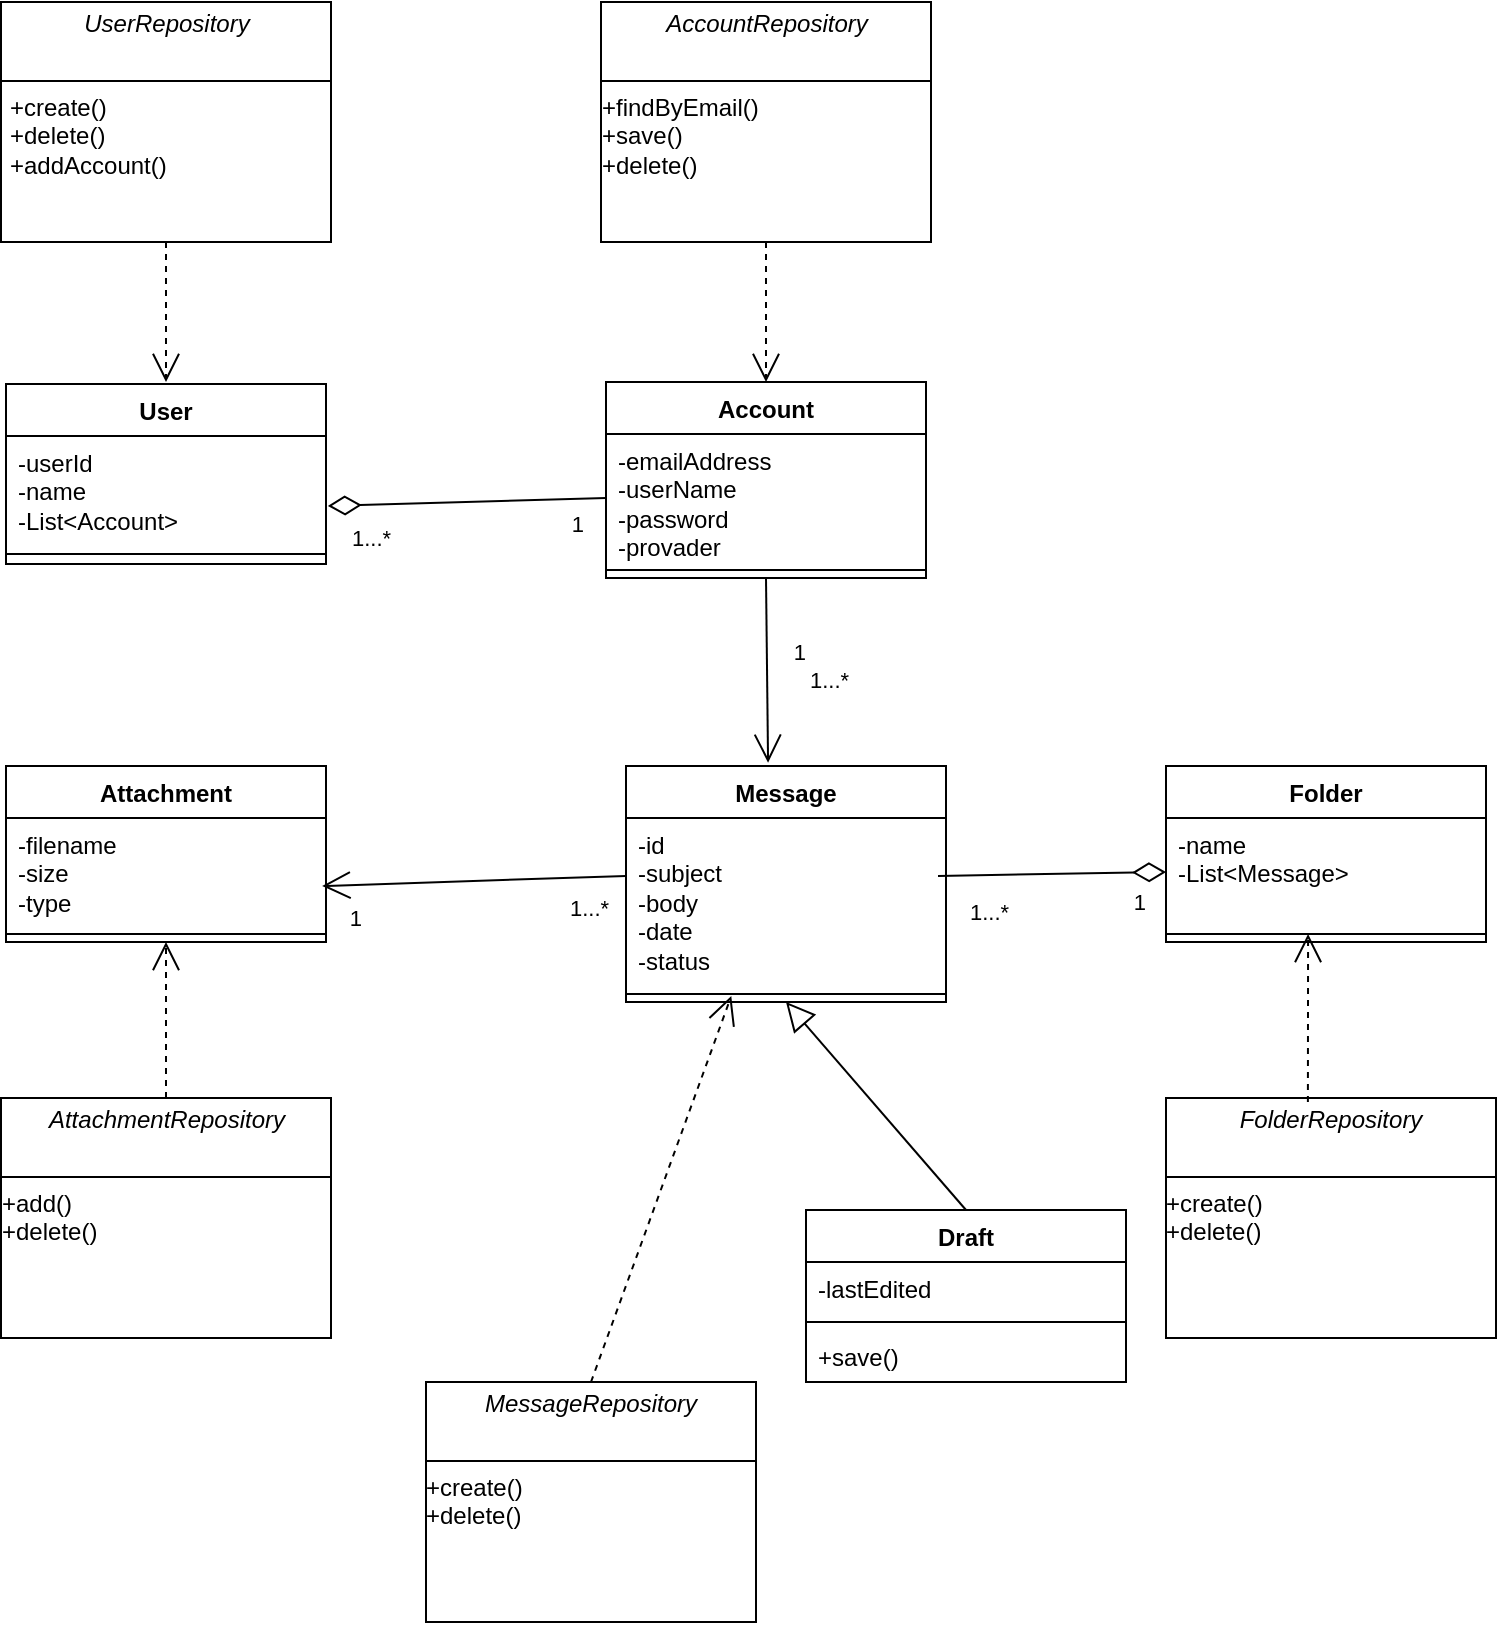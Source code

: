 <mxfile version="28.2.5">
  <diagram name="Сторінка-1" id="fLb4hVmoqWNQrLmuSvkw">
    <mxGraphModel dx="1678" dy="893" grid="1" gridSize="10" guides="1" tooltips="1" connect="1" arrows="1" fold="1" page="1" pageScale="1" pageWidth="827" pageHeight="1169" math="0" shadow="0">
      <root>
        <mxCell id="0" />
        <mxCell id="1" parent="0" />
        <mxCell id="WjGef6r_3E7XKmBXlU5u-5" value="User" style="swimlane;fontStyle=1;align=center;verticalAlign=top;childLayout=stackLayout;horizontal=1;startSize=26;horizontalStack=0;resizeParent=1;resizeParentMax=0;resizeLast=0;collapsible=1;marginBottom=0;whiteSpace=wrap;html=1;" parent="1" vertex="1">
          <mxGeometry x="310" y="401" width="160" height="90" as="geometry" />
        </mxCell>
        <mxCell id="WjGef6r_3E7XKmBXlU5u-6" value="&lt;div&gt;-userId&lt;/div&gt;&lt;div&gt;-name&lt;/div&gt;&lt;div&gt;-List&amp;lt;Account&amp;gt;&lt;/div&gt;" style="text;strokeColor=none;fillColor=none;align=left;verticalAlign=top;spacingLeft=4;spacingRight=4;overflow=hidden;rotatable=0;points=[[0,0.5],[1,0.5]];portConstraint=eastwest;whiteSpace=wrap;html=1;" parent="WjGef6r_3E7XKmBXlU5u-5" vertex="1">
          <mxGeometry y="26" width="160" height="54" as="geometry" />
        </mxCell>
        <mxCell id="WjGef6r_3E7XKmBXlU5u-7" value="" style="line;strokeWidth=1;fillColor=none;align=left;verticalAlign=middle;spacingTop=-1;spacingLeft=3;spacingRight=3;rotatable=0;labelPosition=right;points=[];portConstraint=eastwest;strokeColor=inherit;" parent="WjGef6r_3E7XKmBXlU5u-5" vertex="1">
          <mxGeometry y="80" width="160" height="10" as="geometry" />
        </mxCell>
        <mxCell id="WjGef6r_3E7XKmBXlU5u-9" value="Account" style="swimlane;fontStyle=1;align=center;verticalAlign=top;childLayout=stackLayout;horizontal=1;startSize=26;horizontalStack=0;resizeParent=1;resizeParentMax=0;resizeLast=0;collapsible=1;marginBottom=0;whiteSpace=wrap;html=1;" parent="1" vertex="1">
          <mxGeometry x="610" y="400" width="160" height="98" as="geometry" />
        </mxCell>
        <mxCell id="WjGef6r_3E7XKmBXlU5u-10" value="&lt;div&gt;-emailAddress&lt;/div&gt;&lt;div&gt;-userName&lt;/div&gt;&lt;div&gt;-password&lt;/div&gt;&lt;div&gt;-provader&lt;/div&gt;" style="text;strokeColor=none;fillColor=none;align=left;verticalAlign=top;spacingLeft=4;spacingRight=4;overflow=hidden;rotatable=0;points=[[0,0.5],[1,0.5]];portConstraint=eastwest;whiteSpace=wrap;html=1;" parent="WjGef6r_3E7XKmBXlU5u-9" vertex="1">
          <mxGeometry y="26" width="160" height="64" as="geometry" />
        </mxCell>
        <mxCell id="WjGef6r_3E7XKmBXlU5u-11" value="" style="line;strokeWidth=1;fillColor=none;align=left;verticalAlign=middle;spacingTop=-1;spacingLeft=3;spacingRight=3;rotatable=0;labelPosition=right;points=[];portConstraint=eastwest;strokeColor=inherit;" parent="WjGef6r_3E7XKmBXlU5u-9" vertex="1">
          <mxGeometry y="90" width="160" height="8" as="geometry" />
        </mxCell>
        <mxCell id="WjGef6r_3E7XKmBXlU5u-13" value="Attachment" style="swimlane;fontStyle=1;align=center;verticalAlign=top;childLayout=stackLayout;horizontal=1;startSize=26;horizontalStack=0;resizeParent=1;resizeParentMax=0;resizeLast=0;collapsible=1;marginBottom=0;whiteSpace=wrap;html=1;" parent="1" vertex="1">
          <mxGeometry x="310" y="592" width="160" height="88" as="geometry" />
        </mxCell>
        <mxCell id="WjGef6r_3E7XKmBXlU5u-14" value="&lt;div&gt;-filename&lt;/div&gt;&lt;div&gt;-size&lt;/div&gt;&lt;div&gt;-type&lt;/div&gt;" style="text;strokeColor=none;fillColor=none;align=left;verticalAlign=top;spacingLeft=4;spacingRight=4;overflow=hidden;rotatable=0;points=[[0,0.5],[1,0.5]];portConstraint=eastwest;whiteSpace=wrap;html=1;" parent="WjGef6r_3E7XKmBXlU5u-13" vertex="1">
          <mxGeometry y="26" width="160" height="54" as="geometry" />
        </mxCell>
        <mxCell id="WjGef6r_3E7XKmBXlU5u-15" value="" style="line;strokeWidth=1;fillColor=none;align=left;verticalAlign=middle;spacingTop=-1;spacingLeft=3;spacingRight=3;rotatable=0;labelPosition=right;points=[];portConstraint=eastwest;strokeColor=inherit;" parent="WjGef6r_3E7XKmBXlU5u-13" vertex="1">
          <mxGeometry y="80" width="160" height="8" as="geometry" />
        </mxCell>
        <mxCell id="WjGef6r_3E7XKmBXlU5u-17" value="Message" style="swimlane;fontStyle=1;align=center;verticalAlign=top;childLayout=stackLayout;horizontal=1;startSize=26;horizontalStack=0;resizeParent=1;resizeParentMax=0;resizeLast=0;collapsible=1;marginBottom=0;whiteSpace=wrap;html=1;" parent="1" vertex="1">
          <mxGeometry x="620" y="592" width="160" height="118" as="geometry" />
        </mxCell>
        <mxCell id="WjGef6r_3E7XKmBXlU5u-18" value="&lt;div&gt;-id&lt;/div&gt;&lt;div&gt;-subject&lt;/div&gt;&lt;div&gt;-body&lt;/div&gt;&lt;div&gt;-date&lt;/div&gt;&lt;div&gt;-status&lt;/div&gt;" style="text;strokeColor=none;fillColor=none;align=left;verticalAlign=top;spacingLeft=4;spacingRight=4;overflow=hidden;rotatable=0;points=[[0,0.5],[1,0.5]];portConstraint=eastwest;whiteSpace=wrap;html=1;" parent="WjGef6r_3E7XKmBXlU5u-17" vertex="1">
          <mxGeometry y="26" width="160" height="84" as="geometry" />
        </mxCell>
        <mxCell id="WjGef6r_3E7XKmBXlU5u-19" value="" style="line;strokeWidth=1;fillColor=none;align=left;verticalAlign=middle;spacingTop=-1;spacingLeft=3;spacingRight=3;rotatable=0;labelPosition=right;points=[];portConstraint=eastwest;strokeColor=inherit;" parent="WjGef6r_3E7XKmBXlU5u-17" vertex="1">
          <mxGeometry y="110" width="160" height="8" as="geometry" />
        </mxCell>
        <mxCell id="WjGef6r_3E7XKmBXlU5u-21" value="Folder" style="swimlane;fontStyle=1;align=center;verticalAlign=top;childLayout=stackLayout;horizontal=1;startSize=26;horizontalStack=0;resizeParent=1;resizeParentMax=0;resizeLast=0;collapsible=1;marginBottom=0;whiteSpace=wrap;html=1;" parent="1" vertex="1">
          <mxGeometry x="890" y="592" width="160" height="88" as="geometry" />
        </mxCell>
        <mxCell id="WjGef6r_3E7XKmBXlU5u-22" value="&lt;div&gt;-name&lt;/div&gt;&lt;div&gt;-List&amp;lt;Message&amp;gt;&lt;/div&gt;" style="text;strokeColor=none;fillColor=none;align=left;verticalAlign=top;spacingLeft=4;spacingRight=4;overflow=hidden;rotatable=0;points=[[0,0.5],[1,0.5]];portConstraint=eastwest;whiteSpace=wrap;html=1;" parent="WjGef6r_3E7XKmBXlU5u-21" vertex="1">
          <mxGeometry y="26" width="160" height="54" as="geometry" />
        </mxCell>
        <mxCell id="WjGef6r_3E7XKmBXlU5u-23" value="" style="line;strokeWidth=1;fillColor=none;align=left;verticalAlign=middle;spacingTop=-1;spacingLeft=3;spacingRight=3;rotatable=0;labelPosition=right;points=[];portConstraint=eastwest;strokeColor=inherit;" parent="WjGef6r_3E7XKmBXlU5u-21" vertex="1">
          <mxGeometry y="80" width="160" height="8" as="geometry" />
        </mxCell>
        <mxCell id="WjGef6r_3E7XKmBXlU5u-25" value="Draft" style="swimlane;fontStyle=1;align=center;verticalAlign=top;childLayout=stackLayout;horizontal=1;startSize=26;horizontalStack=0;resizeParent=1;resizeParentMax=0;resizeLast=0;collapsible=1;marginBottom=0;whiteSpace=wrap;html=1;" parent="1" vertex="1">
          <mxGeometry x="710" y="814" width="160" height="86" as="geometry" />
        </mxCell>
        <mxCell id="WjGef6r_3E7XKmBXlU5u-26" value="-lastEdited" style="text;strokeColor=none;fillColor=none;align=left;verticalAlign=top;spacingLeft=4;spacingRight=4;overflow=hidden;rotatable=0;points=[[0,0.5],[1,0.5]];portConstraint=eastwest;whiteSpace=wrap;html=1;" parent="WjGef6r_3E7XKmBXlU5u-25" vertex="1">
          <mxGeometry y="26" width="160" height="26" as="geometry" />
        </mxCell>
        <mxCell id="WjGef6r_3E7XKmBXlU5u-27" value="" style="line;strokeWidth=1;fillColor=none;align=left;verticalAlign=middle;spacingTop=-1;spacingLeft=3;spacingRight=3;rotatable=0;labelPosition=right;points=[];portConstraint=eastwest;strokeColor=inherit;" parent="WjGef6r_3E7XKmBXlU5u-25" vertex="1">
          <mxGeometry y="52" width="160" height="8" as="geometry" />
        </mxCell>
        <mxCell id="WjGef6r_3E7XKmBXlU5u-28" value="+save()" style="text;strokeColor=none;fillColor=none;align=left;verticalAlign=top;spacingLeft=4;spacingRight=4;overflow=hidden;rotatable=0;points=[[0,0.5],[1,0.5]];portConstraint=eastwest;whiteSpace=wrap;html=1;" parent="WjGef6r_3E7XKmBXlU5u-25" vertex="1">
          <mxGeometry y="60" width="160" height="26" as="geometry" />
        </mxCell>
        <mxCell id="WjGef6r_3E7XKmBXlU5u-29" value="" style="endArrow=block;html=1;endSize=12;startArrow=none;startSize=14;startFill=0;align=left;verticalAlign=bottom;rounded=0;endFill=0;exitX=0.5;exitY=0;exitDx=0;exitDy=0;entryX=0.5;entryY=1;entryDx=0;entryDy=0;" parent="1" source="WjGef6r_3E7XKmBXlU5u-25" target="WjGef6r_3E7XKmBXlU5u-17" edge="1">
          <mxGeometry x="-1" y="3" relative="1" as="geometry">
            <mxPoint x="790" y="802" as="sourcePoint" />
            <mxPoint x="698" y="752" as="targetPoint" />
            <mxPoint as="offset" />
          </mxGeometry>
        </mxCell>
        <mxCell id="WjGef6r_3E7XKmBXlU5u-30" value="" style="endArrow=none;html=1;endSize=12;startArrow=diamondThin;startSize=14;startFill=0;rounded=0;exitX=0;exitY=0.5;exitDx=0;exitDy=0;entryX=0.975;entryY=0.345;entryDx=0;entryDy=0;entryPerimeter=0;endFill=0;" parent="1" source="WjGef6r_3E7XKmBXlU5u-22" target="WjGef6r_3E7XKmBXlU5u-18" edge="1">
          <mxGeometry relative="1" as="geometry">
            <mxPoint x="720" y="452" as="sourcePoint" />
            <mxPoint x="880" y="452" as="targetPoint" />
          </mxGeometry>
        </mxCell>
        <mxCell id="WjGef6r_3E7XKmBXlU5u-31" value="1...*" style="edgeLabel;resizable=0;html=1;align=left;verticalAlign=top;" parent="WjGef6r_3E7XKmBXlU5u-30" connectable="0" vertex="1">
          <mxGeometry x="-1" relative="1" as="geometry">
            <mxPoint x="-100" y="7" as="offset" />
          </mxGeometry>
        </mxCell>
        <mxCell id="WjGef6r_3E7XKmBXlU5u-32" value="1" style="edgeLabel;resizable=0;html=1;align=right;verticalAlign=top;" parent="WjGef6r_3E7XKmBXlU5u-30" connectable="0" vertex="1">
          <mxGeometry x="1" relative="1" as="geometry">
            <mxPoint x="104" as="offset" />
          </mxGeometry>
        </mxCell>
        <mxCell id="WjGef6r_3E7XKmBXlU5u-33" value="" style="endArrow=open;html=1;endSize=12;startArrow=none;startSize=14;startFill=0;rounded=0;exitX=0;exitY=0.345;exitDx=0;exitDy=0;entryX=0.988;entryY=0.63;entryDx=0;entryDy=0;exitPerimeter=0;entryPerimeter=0;" parent="1" source="WjGef6r_3E7XKmBXlU5u-18" target="WjGef6r_3E7XKmBXlU5u-14" edge="1">
          <mxGeometry relative="1" as="geometry">
            <mxPoint x="574" y="772" as="sourcePoint" />
            <mxPoint x="550" y="612" as="targetPoint" />
          </mxGeometry>
        </mxCell>
        <mxCell id="WjGef6r_3E7XKmBXlU5u-34" value="1...*" style="edgeLabel;resizable=0;html=1;align=left;verticalAlign=top;" parent="WjGef6r_3E7XKmBXlU5u-33" connectable="0" vertex="1">
          <mxGeometry x="-1" relative="1" as="geometry">
            <mxPoint x="-30" y="3" as="offset" />
          </mxGeometry>
        </mxCell>
        <mxCell id="WjGef6r_3E7XKmBXlU5u-35" value="1" style="edgeLabel;resizable=0;html=1;align=right;verticalAlign=top;" parent="WjGef6r_3E7XKmBXlU5u-33" connectable="0" vertex="1">
          <mxGeometry x="1" relative="1" as="geometry">
            <mxPoint x="20" y="3" as="offset" />
          </mxGeometry>
        </mxCell>
        <mxCell id="WjGef6r_3E7XKmBXlU5u-36" value="" style="endArrow=open;html=1;endSize=12;startArrow=none;startSize=14;startFill=0;rounded=0;exitX=0.5;exitY=1;exitDx=0;exitDy=0;entryX=0.444;entryY=-0.014;entryDx=0;entryDy=0;entryPerimeter=0;" parent="1" source="WjGef6r_3E7XKmBXlU5u-9" target="WjGef6r_3E7XKmBXlU5u-17" edge="1">
          <mxGeometry relative="1" as="geometry">
            <mxPoint x="694" y="592" as="sourcePoint" />
            <mxPoint x="580" y="594" as="targetPoint" />
          </mxGeometry>
        </mxCell>
        <mxCell id="WjGef6r_3E7XKmBXlU5u-37" value="1...*" style="edgeLabel;resizable=0;html=1;align=left;verticalAlign=top;" parent="WjGef6r_3E7XKmBXlU5u-36" connectable="0" vertex="1">
          <mxGeometry x="-1" relative="1" as="geometry">
            <mxPoint x="20" y="38" as="offset" />
          </mxGeometry>
        </mxCell>
        <mxCell id="WjGef6r_3E7XKmBXlU5u-38" value="1" style="edgeLabel;resizable=0;html=1;align=right;verticalAlign=top;" parent="WjGef6r_3E7XKmBXlU5u-36" connectable="0" vertex="1">
          <mxGeometry x="1" relative="1" as="geometry">
            <mxPoint x="19" y="-68" as="offset" />
          </mxGeometry>
        </mxCell>
        <mxCell id="WjGef6r_3E7XKmBXlU5u-39" value="" style="endArrow=none;html=1;endSize=12;startArrow=diamondThin;startSize=14;startFill=0;rounded=0;exitX=1.006;exitY=0.648;exitDx=0;exitDy=0;entryX=0;entryY=0.5;entryDx=0;entryDy=0;endFill=0;exitPerimeter=0;" parent="1" source="WjGef6r_3E7XKmBXlU5u-6" target="WjGef6r_3E7XKmBXlU5u-10" edge="1">
          <mxGeometry relative="1" as="geometry">
            <mxPoint x="954" y="532" as="sourcePoint" />
            <mxPoint x="840" y="534" as="targetPoint" />
          </mxGeometry>
        </mxCell>
        <mxCell id="WjGef6r_3E7XKmBXlU5u-40" value="1...*" style="edgeLabel;resizable=0;html=1;align=left;verticalAlign=top;" parent="WjGef6r_3E7XKmBXlU5u-39" connectable="0" vertex="1">
          <mxGeometry x="-1" relative="1" as="geometry">
            <mxPoint x="10" y="3" as="offset" />
          </mxGeometry>
        </mxCell>
        <mxCell id="WjGef6r_3E7XKmBXlU5u-41" value="1" style="edgeLabel;resizable=0;html=1;align=right;verticalAlign=top;" parent="WjGef6r_3E7XKmBXlU5u-39" connectable="0" vertex="1">
          <mxGeometry x="1" relative="1" as="geometry">
            <mxPoint x="-10" as="offset" />
          </mxGeometry>
        </mxCell>
        <mxCell id="GIRlMh2hgkcw-J9LMc_Q-1" value="&lt;p style=&quot;margin:0px;margin-top:4px;text-align:center;&quot;&gt;&lt;i&gt;UserRepository&lt;/i&gt;&lt;/p&gt;&lt;br&gt;&lt;hr size=&quot;1&quot; style=&quot;border-style:solid;&quot;&gt;&lt;p style=&quot;margin:0px;margin-left:4px;&quot;&gt;+create()&lt;/p&gt;&lt;p style=&quot;margin:0px;margin-left:4px;&quot;&gt;+delete()&lt;/p&gt;&lt;p style=&quot;margin:0px;margin-left:4px;&quot;&gt;+addAccount()&lt;/p&gt;" style="verticalAlign=top;align=left;overflow=fill;html=1;whiteSpace=wrap;" parent="1" vertex="1">
          <mxGeometry x="307.5" y="210" width="165" height="120" as="geometry" />
        </mxCell>
        <mxCell id="GIRlMh2hgkcw-J9LMc_Q-2" value="" style="endArrow=open;endSize=12;dashed=1;html=1;rounded=0;exitX=0.5;exitY=1;exitDx=0;exitDy=0;" parent="1" source="GIRlMh2hgkcw-J9LMc_Q-1" edge="1">
          <mxGeometry width="160" relative="1" as="geometry">
            <mxPoint x="640" y="450" as="sourcePoint" />
            <mxPoint x="390" y="400" as="targetPoint" />
          </mxGeometry>
        </mxCell>
        <mxCell id="GIRlMh2hgkcw-J9LMc_Q-3" value="&lt;p style=&quot;margin:0px;margin-top:4px;text-align:center;&quot;&gt;&lt;i&gt;AccountRepository&lt;/i&gt;&lt;/p&gt;&lt;br&gt;&lt;hr size=&quot;1&quot; style=&quot;border-style:solid;&quot;&gt;&lt;div&gt;+findByEmail()&lt;/div&gt;&lt;div&gt;+save()&lt;/div&gt;&lt;div&gt;+delete()&lt;/div&gt;" style="verticalAlign=top;align=left;overflow=fill;html=1;whiteSpace=wrap;" parent="1" vertex="1">
          <mxGeometry x="607.5" y="210" width="165" height="120" as="geometry" />
        </mxCell>
        <mxCell id="GIRlMh2hgkcw-J9LMc_Q-4" value="" style="endArrow=open;endSize=12;dashed=1;html=1;rounded=0;exitX=0.5;exitY=1;exitDx=0;exitDy=0;entryX=0.5;entryY=0;entryDx=0;entryDy=0;" parent="1" source="GIRlMh2hgkcw-J9LMc_Q-3" target="WjGef6r_3E7XKmBXlU5u-9" edge="1">
          <mxGeometry width="160" relative="1" as="geometry">
            <mxPoint x="550" y="440" as="sourcePoint" />
            <mxPoint x="550" y="510" as="targetPoint" />
          </mxGeometry>
        </mxCell>
        <mxCell id="GIRlMh2hgkcw-J9LMc_Q-7" value="&lt;p style=&quot;margin:0px;margin-top:4px;text-align:center;&quot;&gt;&lt;i&gt;FolderRepository&lt;/i&gt;&lt;/p&gt;&lt;br&gt;&lt;hr size=&quot;1&quot; style=&quot;border-style:solid;&quot;&gt;&lt;div&gt;+create()&lt;/div&gt;&lt;div&gt;+delete()&lt;/div&gt;" style="verticalAlign=top;align=left;overflow=fill;html=1;whiteSpace=wrap;" parent="1" vertex="1">
          <mxGeometry x="890" y="758" width="165" height="120" as="geometry" />
        </mxCell>
        <mxCell id="GIRlMh2hgkcw-J9LMc_Q-8" value="" style="endArrow=open;endSize=12;dashed=1;html=1;rounded=0;exitX=0.43;exitY=0.017;exitDx=0;exitDy=0;exitPerimeter=0;entryX=0.444;entryY=0.5;entryDx=0;entryDy=0;entryPerimeter=0;" parent="1" source="GIRlMh2hgkcw-J9LMc_Q-7" target="WjGef6r_3E7XKmBXlU5u-23" edge="1">
          <mxGeometry width="160" relative="1" as="geometry">
            <mxPoint x="1180" y="470" as="sourcePoint" />
            <mxPoint x="960" y="730" as="targetPoint" />
          </mxGeometry>
        </mxCell>
        <mxCell id="GIRlMh2hgkcw-J9LMc_Q-9" value="&lt;p style=&quot;margin:0px;margin-top:4px;text-align:center;&quot;&gt;&lt;i&gt;AttachmentRepository&lt;/i&gt;&lt;/p&gt;&lt;br&gt;&lt;hr size=&quot;1&quot; style=&quot;border-style:solid;&quot;&gt;&lt;div&gt;+add()&lt;/div&gt;&lt;div&gt;+delete()&lt;/div&gt;" style="verticalAlign=top;align=left;overflow=fill;html=1;whiteSpace=wrap;" parent="1" vertex="1">
          <mxGeometry x="307.5" y="758" width="165" height="120" as="geometry" />
        </mxCell>
        <mxCell id="GIRlMh2hgkcw-J9LMc_Q-10" value="" style="endArrow=open;endSize=12;dashed=1;html=1;rounded=0;exitX=0.5;exitY=0;exitDx=0;exitDy=0;entryX=0.5;entryY=1;entryDx=0;entryDy=0;" parent="1" source="GIRlMh2hgkcw-J9LMc_Q-9" target="WjGef6r_3E7XKmBXlU5u-13" edge="1">
          <mxGeometry width="160" relative="1" as="geometry">
            <mxPoint x="220" y="794" as="sourcePoint" />
            <mxPoint x="220" y="710" as="targetPoint" />
          </mxGeometry>
        </mxCell>
        <mxCell id="GIRlMh2hgkcw-J9LMc_Q-11" value="&lt;p style=&quot;margin:0px;margin-top:4px;text-align:center;&quot;&gt;&lt;i&gt;MessageRepository&lt;/i&gt;&lt;/p&gt;&lt;br&gt;&lt;hr size=&quot;1&quot; style=&quot;border-style:solid;&quot;&gt;&lt;div&gt;+create()&lt;/div&gt;&lt;div&gt;+delete()&lt;/div&gt;" style="verticalAlign=top;align=left;overflow=fill;html=1;whiteSpace=wrap;" parent="1" vertex="1">
          <mxGeometry x="520" y="900" width="165" height="120" as="geometry" />
        </mxCell>
        <mxCell id="GIRlMh2hgkcw-J9LMc_Q-12" value="" style="endArrow=open;endSize=12;dashed=1;html=1;rounded=0;exitX=0.5;exitY=0;exitDx=0;exitDy=0;entryX=0.329;entryY=0.625;entryDx=0;entryDy=0;entryPerimeter=0;" parent="1" source="GIRlMh2hgkcw-J9LMc_Q-11" target="WjGef6r_3E7XKmBXlU5u-19" edge="1">
          <mxGeometry width="160" relative="1" as="geometry">
            <mxPoint x="490" y="778" as="sourcePoint" />
            <mxPoint x="670" y="770" as="targetPoint" />
          </mxGeometry>
        </mxCell>
      </root>
    </mxGraphModel>
  </diagram>
</mxfile>
